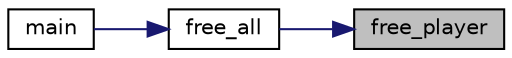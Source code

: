 digraph "free_player"
{
 // LATEX_PDF_SIZE
  edge [fontname="Helvetica",fontsize="10",labelfontname="Helvetica",labelfontsize="10"];
  node [fontname="Helvetica",fontsize="10",shape=record];
  rankdir="RL";
  Node1 [label="free_player",height=0.2,width=0.4,color="black", fillcolor="grey75", style="filled", fontcolor="black",tooltip="Function that free the player structure."];
  Node1 -> Node2 [dir="back",color="midnightblue",fontsize="10",style="solid",fontname="Helvetica"];
  Node2 [label="free_all",height=0.2,width=0.4,color="black", fillcolor="white", style="filled",URL="$game_8h.html#a6b50e23eddbe57f7651401f352707dce",tooltip="Function that coordinate the free of all the structure."];
  Node2 -> Node3 [dir="back",color="midnightblue",fontsize="10",style="solid",fontname="Helvetica"];
  Node3 [label="main",height=0.2,width=0.4,color="black", fillcolor="white", style="filled",URL="$main_8c.html#abf9e6b7e6f15df4b525a2e7705ba3089",tooltip="Main function of the project contain the game loop."];
}
